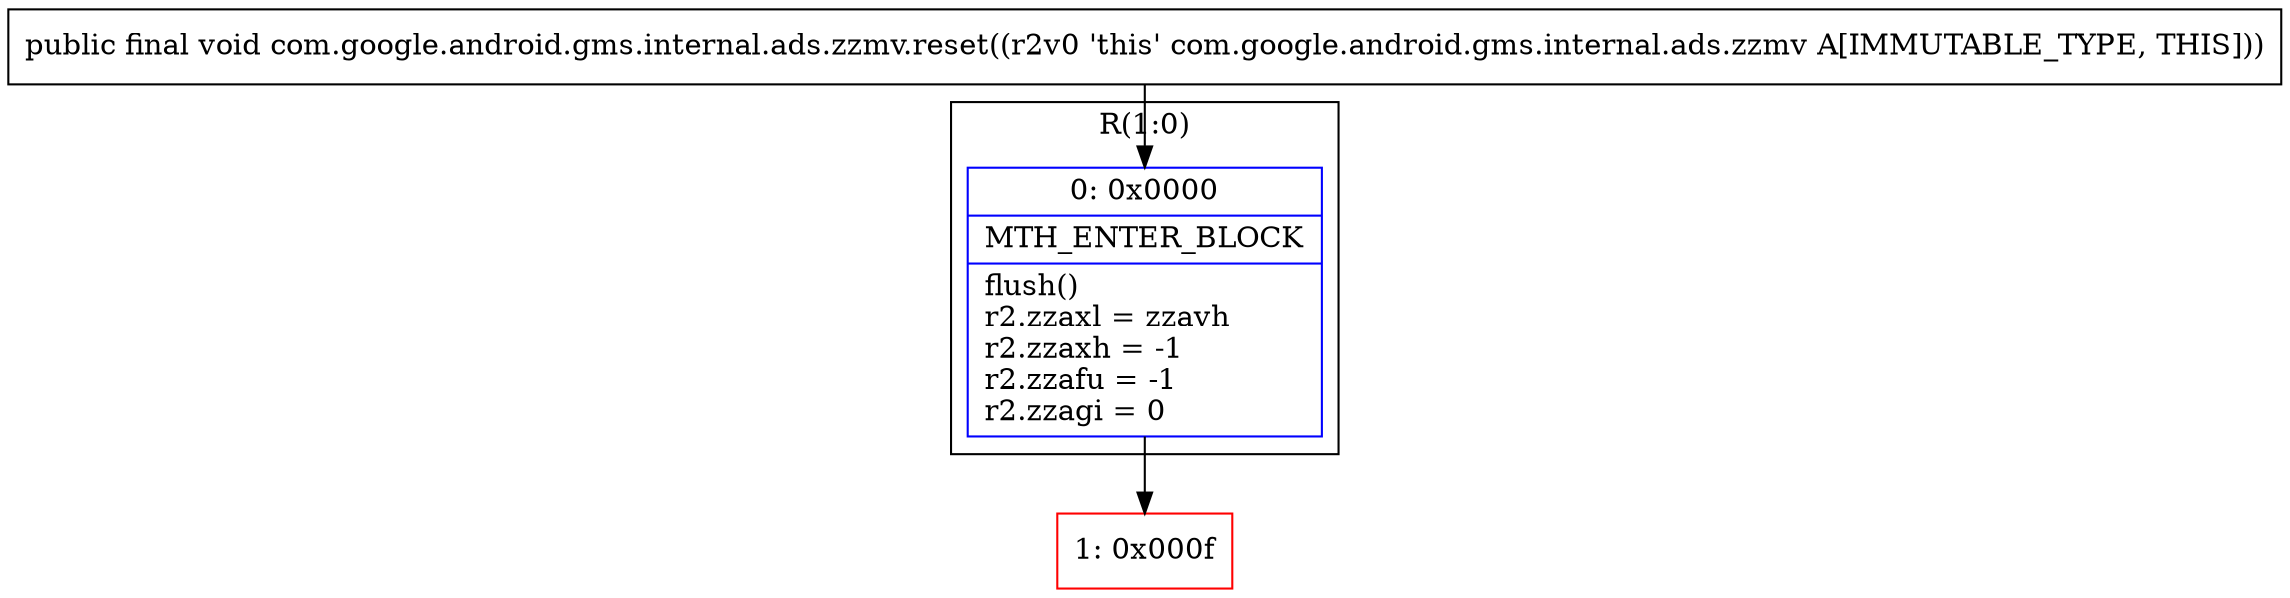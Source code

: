 digraph "CFG forcom.google.android.gms.internal.ads.zzmv.reset()V" {
subgraph cluster_Region_2039757947 {
label = "R(1:0)";
node [shape=record,color=blue];
Node_0 [shape=record,label="{0\:\ 0x0000|MTH_ENTER_BLOCK\l|flush()\lr2.zzaxl = zzavh\lr2.zzaxh = \-1\lr2.zzafu = \-1\lr2.zzagi = 0\l}"];
}
Node_1 [shape=record,color=red,label="{1\:\ 0x000f}"];
MethodNode[shape=record,label="{public final void com.google.android.gms.internal.ads.zzmv.reset((r2v0 'this' com.google.android.gms.internal.ads.zzmv A[IMMUTABLE_TYPE, THIS])) }"];
MethodNode -> Node_0;
Node_0 -> Node_1;
}

